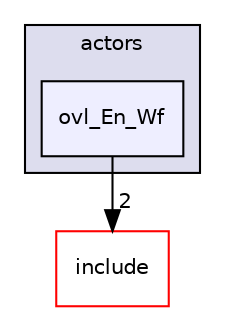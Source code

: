 digraph "src/overlays/actors/ovl_En_Wf" {
  compound=true
  node [ fontsize="10", fontname="Helvetica"];
  edge [ labelfontsize="10", labelfontname="Helvetica"];
  subgraph clusterdir_e93473484be31ce7bcb356bd643a22f8 {
    graph [ bgcolor="#ddddee", pencolor="black", label="actors" fontname="Helvetica", fontsize="10", URL="dir_e93473484be31ce7bcb356bd643a22f8.html"]
  dir_54cd848030910410bc7439449896febc [shape=box, label="ovl_En_Wf", style="filled", fillcolor="#eeeeff", pencolor="black", URL="dir_54cd848030910410bc7439449896febc.html"];
  }
  dir_d44c64559bbebec7f509842c48db8b23 [shape=box label="include" fillcolor="white" style="filled" color="red" URL="dir_d44c64559bbebec7f509842c48db8b23.html"];
  dir_54cd848030910410bc7439449896febc->dir_d44c64559bbebec7f509842c48db8b23 [headlabel="2", labeldistance=1.5 headhref="dir_000379_000000.html"];
}
